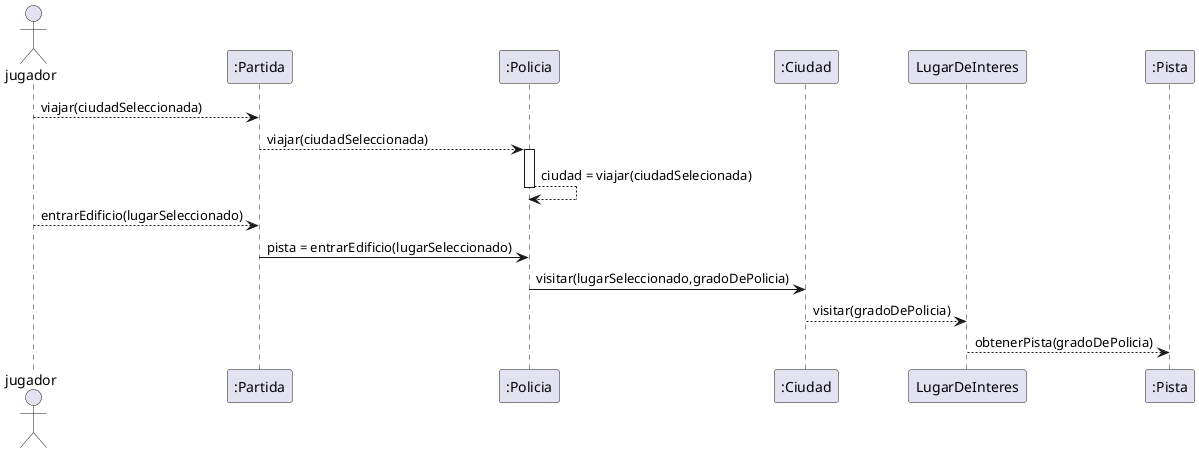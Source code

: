 @startuml
actor "jugador" as AlgoThief
participant ":Partida" as Partida
participant ":Policia" as Policia
participant ":Ciudad" as Ciudad
participant "LugarDeInteres" as LugarDeInteres
participant ":Pista" as Pista
AlgoThief--> Partida: viajar(ciudadSeleccionada)
Partida--> Policia: viajar(ciudadSeleccionada)
activate Policia
Policia--> Policia: ciudad = viajar(ciudadSelecionada)
deactivate Policia
AlgoThief--> Partida: entrarEdificio(lugarSeleccionado)
Partida-> Policia: pista = entrarEdificio(lugarSeleccionado)
Policia-> Ciudad: visitar(lugarSeleccionado,gradoDePolicia)

Ciudad-->LugarDeInteres: visitar(gradoDePolicia)
LugarDeInteres-->Pista: obtenerPista(gradoDePolicia)





@enduml